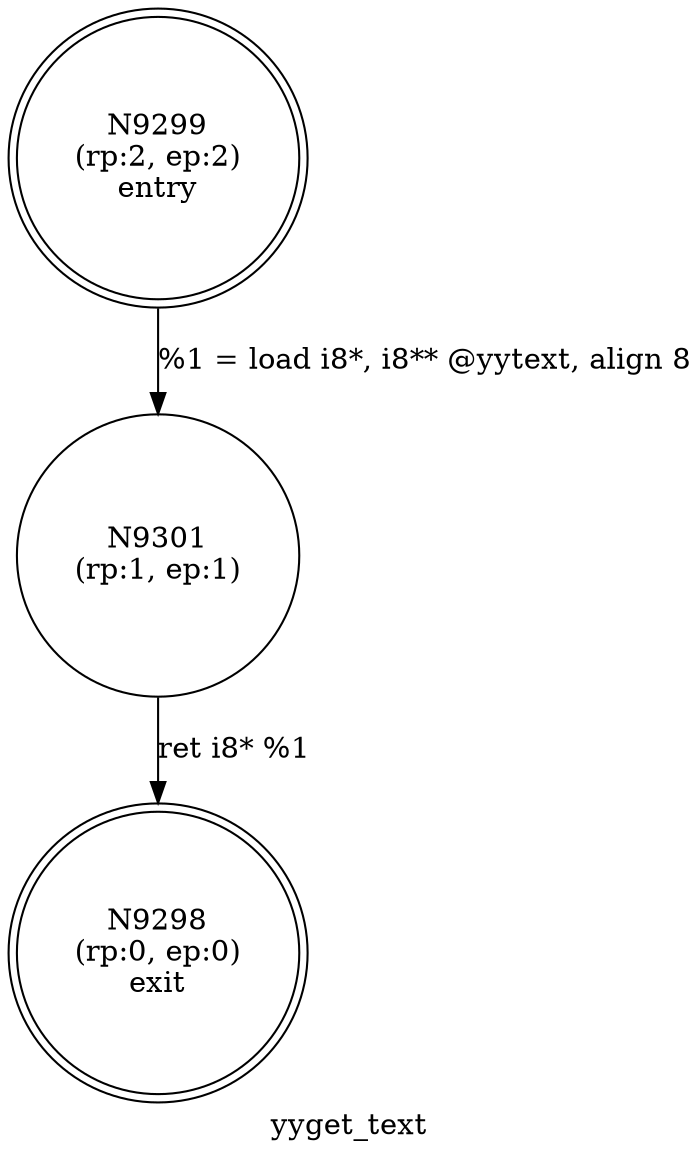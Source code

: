 digraph yyget_text {
label="yyget_text"
9298 [label="N9298\n(rp:0, ep:0)\nexit", shape="doublecircle"]
9299 [label="N9299\n(rp:2, ep:2)\nentry", shape="doublecircle"]
9299 -> 9301 [label="%1 = load i8*, i8** @yytext, align 8"]
9301 [label="N9301\n(rp:1, ep:1)", shape="circle"]
9301 -> 9298 [label="ret i8* %1"]
}
